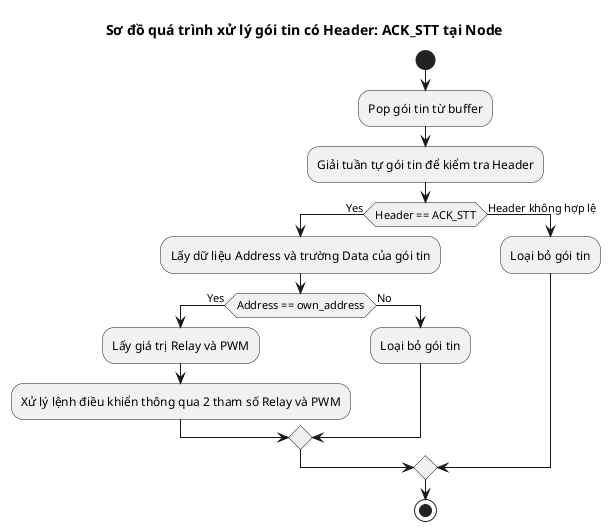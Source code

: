@startuml node_process_ACK_STT
title Sơ đồ quá trình xử lý gói tin có Header: ACK_STT tại Node

start
    :Pop gói tin từ buffer;
    :Giải tuần tự gói tin để kiểm tra Header;

    if (Header == ACK_STT) then (Yes)
        :Lấy dữ liệu Address và trường Data của gói tin;
        if (Address == own_address) then (Yes)
            :Lấy giá trị Relay và PWM;
            :Xử lý lệnh điều khiển thông qua 2 tham số Relay và PWM;
        else (No)
            :Loại bỏ gói tin;
        endif
    else (Header không hợp lệ)
        :Loại bỏ gói tin;
    endif

stop
@enduml